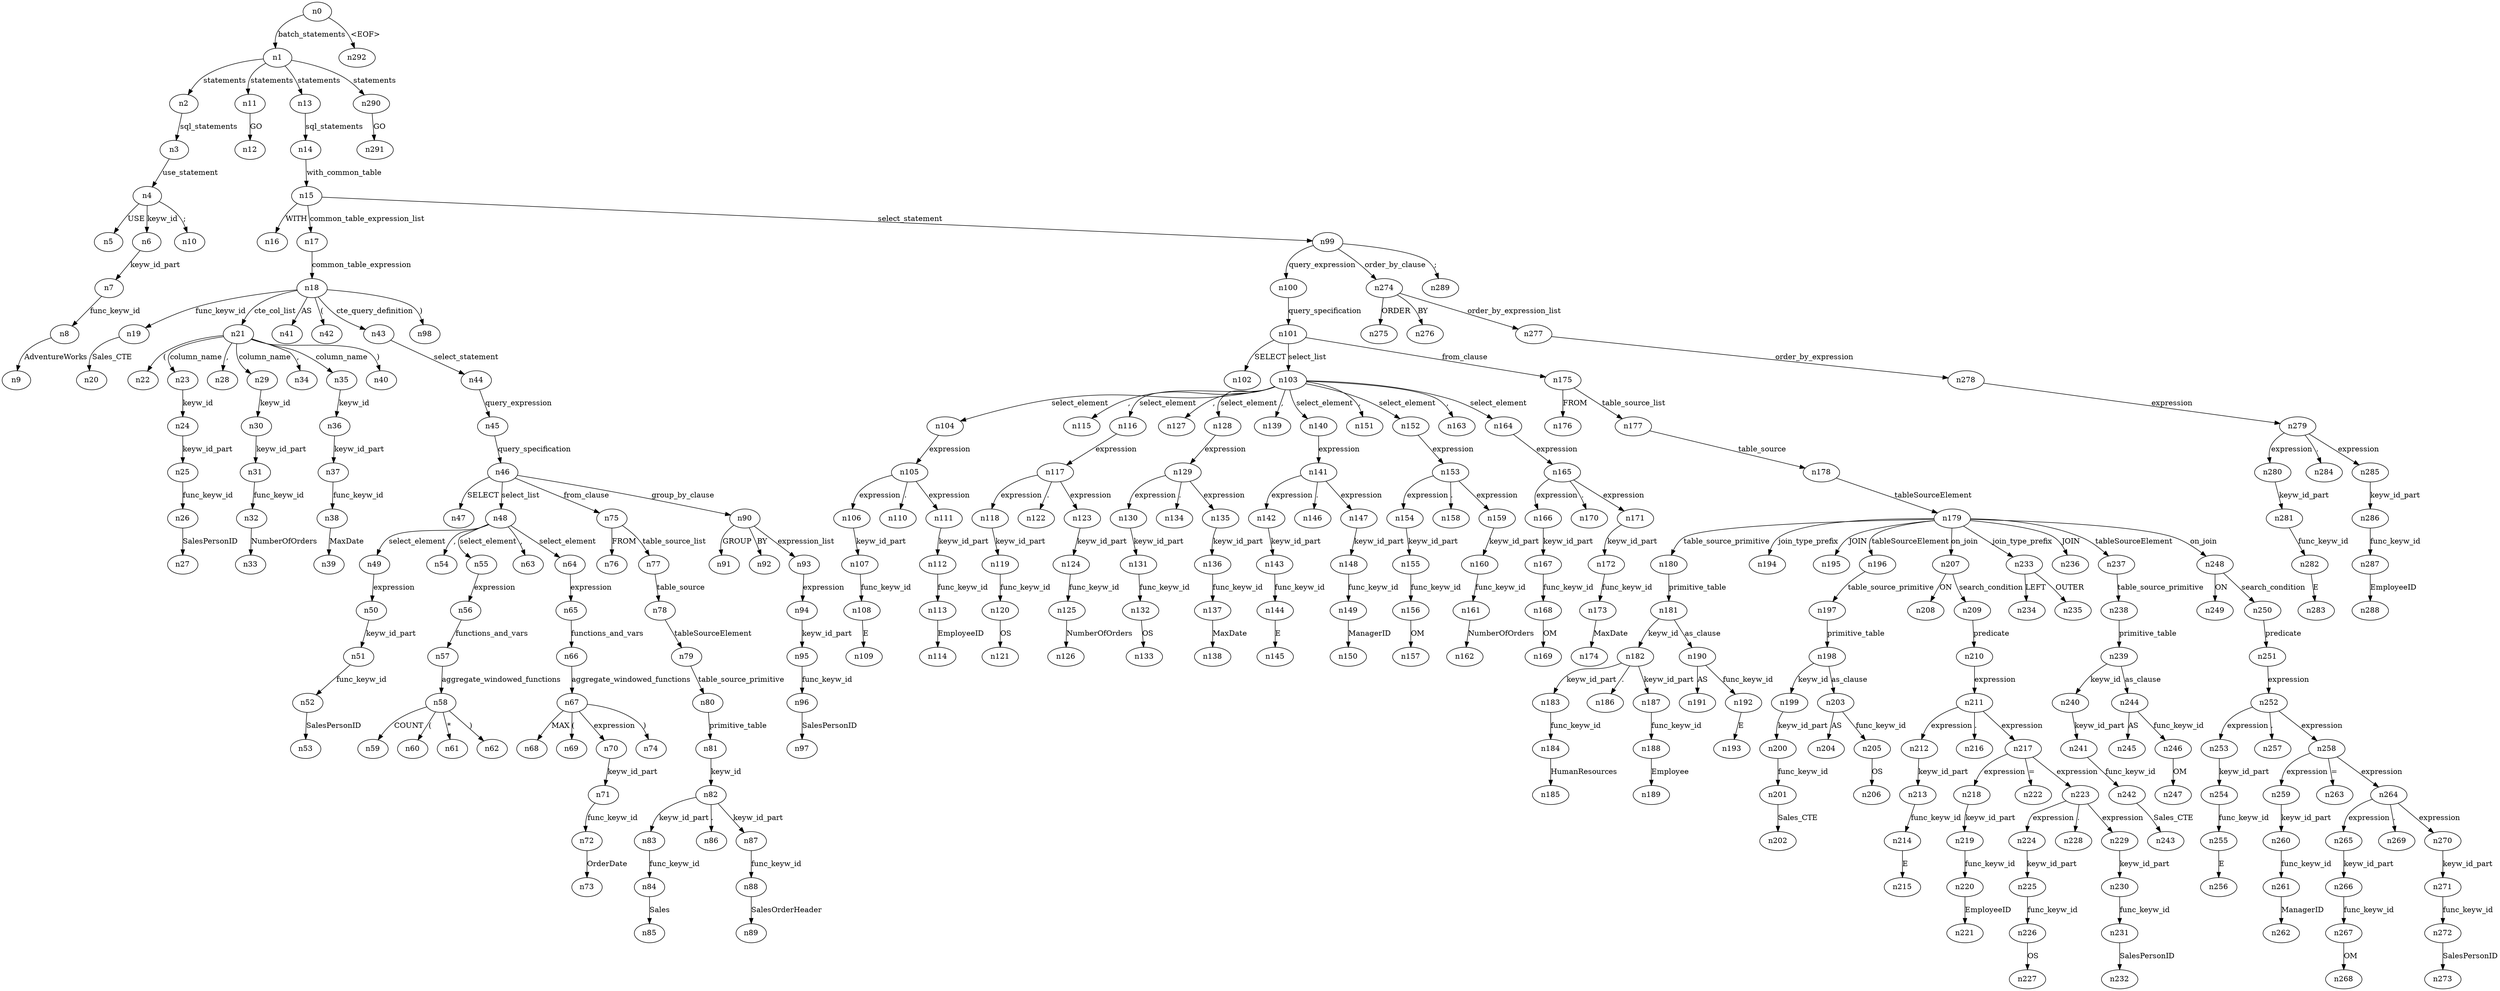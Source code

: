 digraph ParseTree {
  n0 -> n1 [label="batch_statements"];
  n1 -> n2 [label="statements"];
  n2 -> n3 [label="sql_statements"];
  n3 -> n4 [label="use_statement"];
  n4 -> n5 [label="USE"];
  n4 -> n6 [label="keyw_id"];
  n6 -> n7 [label="keyw_id_part"];
  n7 -> n8 [label="func_keyw_id"];
  n8 -> n9 [label="AdventureWorks"];
  n4 -> n10 [label=";"];
  n1 -> n11 [label="statements"];
  n11 -> n12 [label="GO"];
  n1 -> n13 [label="statements"];
  n13 -> n14 [label="sql_statements"];
  n14 -> n15 [label="with_common_table"];
  n15 -> n16 [label="WITH"];
  n15 -> n17 [label="common_table_expression_list"];
  n17 -> n18 [label="common_table_expression"];
  n18 -> n19 [label="func_keyw_id"];
  n19 -> n20 [label="Sales_CTE"];
  n18 -> n21 [label="cte_col_list"];
  n21 -> n22 [label="("];
  n21 -> n23 [label="column_name"];
  n23 -> n24 [label="keyw_id"];
  n24 -> n25 [label="keyw_id_part"];
  n25 -> n26 [label="func_keyw_id"];
  n26 -> n27 [label="SalesPersonID"];
  n21 -> n28 [label=","];
  n21 -> n29 [label="column_name"];
  n29 -> n30 [label="keyw_id"];
  n30 -> n31 [label="keyw_id_part"];
  n31 -> n32 [label="func_keyw_id"];
  n32 -> n33 [label="NumberOfOrders"];
  n21 -> n34 [label=","];
  n21 -> n35 [label="column_name"];
  n35 -> n36 [label="keyw_id"];
  n36 -> n37 [label="keyw_id_part"];
  n37 -> n38 [label="func_keyw_id"];
  n38 -> n39 [label="MaxDate"];
  n21 -> n40 [label=")"];
  n18 -> n41 [label="AS"];
  n18 -> n42 [label="("];
  n18 -> n43 [label="cte_query_definition"];
  n43 -> n44 [label="select_statement"];
  n44 -> n45 [label="query_expression"];
  n45 -> n46 [label="query_specification"];
  n46 -> n47 [label="SELECT"];
  n46 -> n48 [label="select_list"];
  n48 -> n49 [label="select_element"];
  n49 -> n50 [label="expression"];
  n50 -> n51 [label="keyw_id_part"];
  n51 -> n52 [label="func_keyw_id"];
  n52 -> n53 [label="SalesPersonID"];
  n48 -> n54 [label=","];
  n48 -> n55 [label="select_element"];
  n55 -> n56 [label="expression"];
  n56 -> n57 [label="functions_and_vars"];
  n57 -> n58 [label="aggregate_windowed_functions"];
  n58 -> n59 [label="COUNT"];
  n58 -> n60 [label="("];
  n58 -> n61 [label="*"];
  n58 -> n62 [label=")"];
  n48 -> n63 [label=","];
  n48 -> n64 [label="select_element"];
  n64 -> n65 [label="expression"];
  n65 -> n66 [label="functions_and_vars"];
  n66 -> n67 [label="aggregate_windowed_functions"];
  n67 -> n68 [label="MAX"];
  n67 -> n69 [label="("];
  n67 -> n70 [label="expression"];
  n70 -> n71 [label="keyw_id_part"];
  n71 -> n72 [label="func_keyw_id"];
  n72 -> n73 [label="OrderDate"];
  n67 -> n74 [label=")"];
  n46 -> n75 [label="from_clause"];
  n75 -> n76 [label="FROM"];
  n75 -> n77 [label="table_source_list"];
  n77 -> n78 [label="table_source"];
  n78 -> n79 [label="tableSourceElement"];
  n79 -> n80 [label="table_source_primitive"];
  n80 -> n81 [label="primitive_table"];
  n81 -> n82 [label="keyw_id"];
  n82 -> n83 [label="keyw_id_part"];
  n83 -> n84 [label="func_keyw_id"];
  n84 -> n85 [label="Sales"];
  n82 -> n86 [label="."];
  n82 -> n87 [label="keyw_id_part"];
  n87 -> n88 [label="func_keyw_id"];
  n88 -> n89 [label="SalesOrderHeader"];
  n46 -> n90 [label="group_by_clause"];
  n90 -> n91 [label="GROUP"];
  n90 -> n92 [label="BY"];
  n90 -> n93 [label="expression_list"];
  n93 -> n94 [label="expression"];
  n94 -> n95 [label="keyw_id_part"];
  n95 -> n96 [label="func_keyw_id"];
  n96 -> n97 [label="SalesPersonID"];
  n18 -> n98 [label=")"];
  n15 -> n99 [label="select_statement"];
  n99 -> n100 [label="query_expression"];
  n100 -> n101 [label="query_specification"];
  n101 -> n102 [label="SELECT"];
  n101 -> n103 [label="select_list"];
  n103 -> n104 [label="select_element"];
  n104 -> n105 [label="expression"];
  n105 -> n106 [label="expression"];
  n106 -> n107 [label="keyw_id_part"];
  n107 -> n108 [label="func_keyw_id"];
  n108 -> n109 [label="E"];
  n105 -> n110 [label="."];
  n105 -> n111 [label="expression"];
  n111 -> n112 [label="keyw_id_part"];
  n112 -> n113 [label="func_keyw_id"];
  n113 -> n114 [label="EmployeeID"];
  n103 -> n115 [label=","];
  n103 -> n116 [label="select_element"];
  n116 -> n117 [label="expression"];
  n117 -> n118 [label="expression"];
  n118 -> n119 [label="keyw_id_part"];
  n119 -> n120 [label="func_keyw_id"];
  n120 -> n121 [label="OS"];
  n117 -> n122 [label="."];
  n117 -> n123 [label="expression"];
  n123 -> n124 [label="keyw_id_part"];
  n124 -> n125 [label="func_keyw_id"];
  n125 -> n126 [label="NumberOfOrders"];
  n103 -> n127 [label=","];
  n103 -> n128 [label="select_element"];
  n128 -> n129 [label="expression"];
  n129 -> n130 [label="expression"];
  n130 -> n131 [label="keyw_id_part"];
  n131 -> n132 [label="func_keyw_id"];
  n132 -> n133 [label="OS"];
  n129 -> n134 [label="."];
  n129 -> n135 [label="expression"];
  n135 -> n136 [label="keyw_id_part"];
  n136 -> n137 [label="func_keyw_id"];
  n137 -> n138 [label="MaxDate"];
  n103 -> n139 [label=","];
  n103 -> n140 [label="select_element"];
  n140 -> n141 [label="expression"];
  n141 -> n142 [label="expression"];
  n142 -> n143 [label="keyw_id_part"];
  n143 -> n144 [label="func_keyw_id"];
  n144 -> n145 [label="E"];
  n141 -> n146 [label="."];
  n141 -> n147 [label="expression"];
  n147 -> n148 [label="keyw_id_part"];
  n148 -> n149 [label="func_keyw_id"];
  n149 -> n150 [label="ManagerID"];
  n103 -> n151 [label=","];
  n103 -> n152 [label="select_element"];
  n152 -> n153 [label="expression"];
  n153 -> n154 [label="expression"];
  n154 -> n155 [label="keyw_id_part"];
  n155 -> n156 [label="func_keyw_id"];
  n156 -> n157 [label="OM"];
  n153 -> n158 [label="."];
  n153 -> n159 [label="expression"];
  n159 -> n160 [label="keyw_id_part"];
  n160 -> n161 [label="func_keyw_id"];
  n161 -> n162 [label="NumberOfOrders"];
  n103 -> n163 [label=","];
  n103 -> n164 [label="select_element"];
  n164 -> n165 [label="expression"];
  n165 -> n166 [label="expression"];
  n166 -> n167 [label="keyw_id_part"];
  n167 -> n168 [label="func_keyw_id"];
  n168 -> n169 [label="OM"];
  n165 -> n170 [label="."];
  n165 -> n171 [label="expression"];
  n171 -> n172 [label="keyw_id_part"];
  n172 -> n173 [label="func_keyw_id"];
  n173 -> n174 [label="MaxDate"];
  n101 -> n175 [label="from_clause"];
  n175 -> n176 [label="FROM"];
  n175 -> n177 [label="table_source_list"];
  n177 -> n178 [label="table_source"];
  n178 -> n179 [label="tableSourceElement"];
  n179 -> n180 [label="table_source_primitive"];
  n180 -> n181 [label="primitive_table"];
  n181 -> n182 [label="keyw_id"];
  n182 -> n183 [label="keyw_id_part"];
  n183 -> n184 [label="func_keyw_id"];
  n184 -> n185 [label="HumanResources"];
  n182 -> n186 [label="."];
  n182 -> n187 [label="keyw_id_part"];
  n187 -> n188 [label="func_keyw_id"];
  n188 -> n189 [label="Employee"];
  n181 -> n190 [label="as_clause"];
  n190 -> n191 [label="AS"];
  n190 -> n192 [label="func_keyw_id"];
  n192 -> n193 [label="E"];
  n179 -> n194 [label="join_type_prefix"];
  n179 -> n195 [label="JOIN"];
  n179 -> n196 [label="tableSourceElement"];
  n196 -> n197 [label="table_source_primitive"];
  n197 -> n198 [label="primitive_table"];
  n198 -> n199 [label="keyw_id"];
  n199 -> n200 [label="keyw_id_part"];
  n200 -> n201 [label="func_keyw_id"];
  n201 -> n202 [label="Sales_CTE"];
  n198 -> n203 [label="as_clause"];
  n203 -> n204 [label="AS"];
  n203 -> n205 [label="func_keyw_id"];
  n205 -> n206 [label="OS"];
  n179 -> n207 [label="on_join"];
  n207 -> n208 [label="ON"];
  n207 -> n209 [label="search_condition"];
  n209 -> n210 [label="predicate"];
  n210 -> n211 [label="expression"];
  n211 -> n212 [label="expression"];
  n212 -> n213 [label="keyw_id_part"];
  n213 -> n214 [label="func_keyw_id"];
  n214 -> n215 [label="E"];
  n211 -> n216 [label="."];
  n211 -> n217 [label="expression"];
  n217 -> n218 [label="expression"];
  n218 -> n219 [label="keyw_id_part"];
  n219 -> n220 [label="func_keyw_id"];
  n220 -> n221 [label="EmployeeID"];
  n217 -> n222 [label="="];
  n217 -> n223 [label="expression"];
  n223 -> n224 [label="expression"];
  n224 -> n225 [label="keyw_id_part"];
  n225 -> n226 [label="func_keyw_id"];
  n226 -> n227 [label="OS"];
  n223 -> n228 [label="."];
  n223 -> n229 [label="expression"];
  n229 -> n230 [label="keyw_id_part"];
  n230 -> n231 [label="func_keyw_id"];
  n231 -> n232 [label="SalesPersonID"];
  n179 -> n233 [label="join_type_prefix"];
  n233 -> n234 [label="LEFT"];
  n233 -> n235 [label="OUTER"];
  n179 -> n236 [label="JOIN"];
  n179 -> n237 [label="tableSourceElement"];
  n237 -> n238 [label="table_source_primitive"];
  n238 -> n239 [label="primitive_table"];
  n239 -> n240 [label="keyw_id"];
  n240 -> n241 [label="keyw_id_part"];
  n241 -> n242 [label="func_keyw_id"];
  n242 -> n243 [label="Sales_CTE"];
  n239 -> n244 [label="as_clause"];
  n244 -> n245 [label="AS"];
  n244 -> n246 [label="func_keyw_id"];
  n246 -> n247 [label="OM"];
  n179 -> n248 [label="on_join"];
  n248 -> n249 [label="ON"];
  n248 -> n250 [label="search_condition"];
  n250 -> n251 [label="predicate"];
  n251 -> n252 [label="expression"];
  n252 -> n253 [label="expression"];
  n253 -> n254 [label="keyw_id_part"];
  n254 -> n255 [label="func_keyw_id"];
  n255 -> n256 [label="E"];
  n252 -> n257 [label="."];
  n252 -> n258 [label="expression"];
  n258 -> n259 [label="expression"];
  n259 -> n260 [label="keyw_id_part"];
  n260 -> n261 [label="func_keyw_id"];
  n261 -> n262 [label="ManagerID"];
  n258 -> n263 [label="="];
  n258 -> n264 [label="expression"];
  n264 -> n265 [label="expression"];
  n265 -> n266 [label="keyw_id_part"];
  n266 -> n267 [label="func_keyw_id"];
  n267 -> n268 [label="OM"];
  n264 -> n269 [label="."];
  n264 -> n270 [label="expression"];
  n270 -> n271 [label="keyw_id_part"];
  n271 -> n272 [label="func_keyw_id"];
  n272 -> n273 [label="SalesPersonID"];
  n99 -> n274 [label="order_by_clause"];
  n274 -> n275 [label="ORDER"];
  n274 -> n276 [label="BY"];
  n274 -> n277 [label="order_by_expression_list"];
  n277 -> n278 [label="order_by_expression"];
  n278 -> n279 [label="expression"];
  n279 -> n280 [label="expression"];
  n280 -> n281 [label="keyw_id_part"];
  n281 -> n282 [label="func_keyw_id"];
  n282 -> n283 [label="E"];
  n279 -> n284 [label="."];
  n279 -> n285 [label="expression"];
  n285 -> n286 [label="keyw_id_part"];
  n286 -> n287 [label="func_keyw_id"];
  n287 -> n288 [label="EmployeeID"];
  n99 -> n289 [label=";"];
  n1 -> n290 [label="statements"];
  n290 -> n291 [label="GO"];
  n0 -> n292 [label="<EOF>"];
}